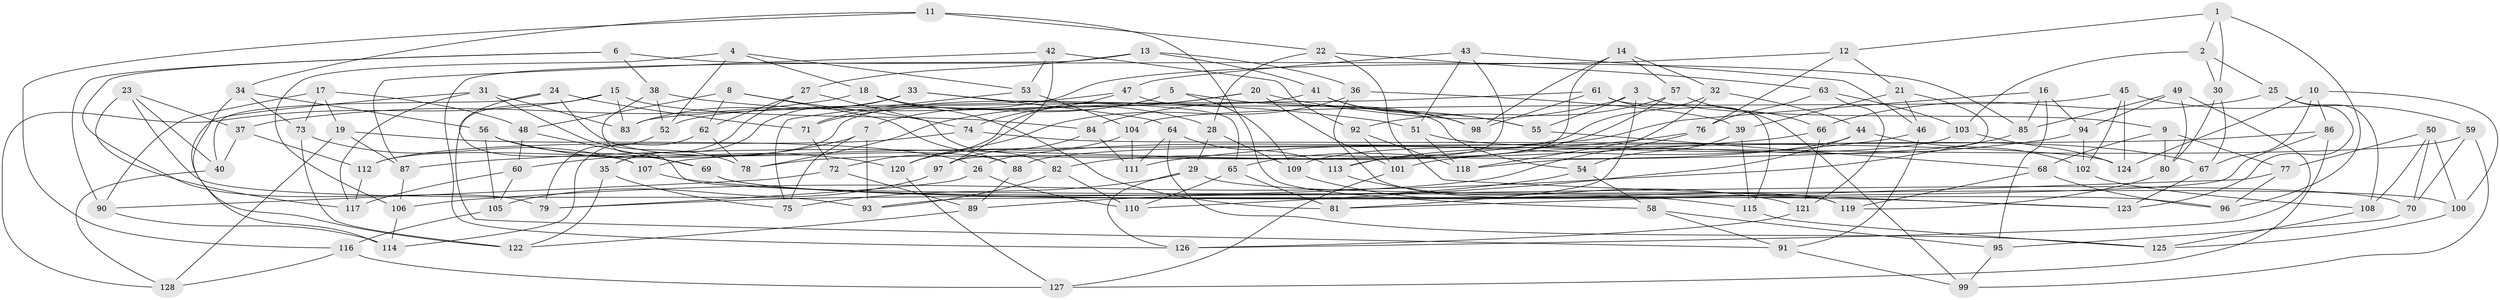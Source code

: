 // Generated by graph-tools (version 1.1) at 2025/58/03/09/25 04:58:15]
// undirected, 128 vertices, 256 edges
graph export_dot {
graph [start="1"]
  node [color=gray90,style=filled];
  1;
  2;
  3;
  4;
  5;
  6;
  7;
  8;
  9;
  10;
  11;
  12;
  13;
  14;
  15;
  16;
  17;
  18;
  19;
  20;
  21;
  22;
  23;
  24;
  25;
  26;
  27;
  28;
  29;
  30;
  31;
  32;
  33;
  34;
  35;
  36;
  37;
  38;
  39;
  40;
  41;
  42;
  43;
  44;
  45;
  46;
  47;
  48;
  49;
  50;
  51;
  52;
  53;
  54;
  55;
  56;
  57;
  58;
  59;
  60;
  61;
  62;
  63;
  64;
  65;
  66;
  67;
  68;
  69;
  70;
  71;
  72;
  73;
  74;
  75;
  76;
  77;
  78;
  79;
  80;
  81;
  82;
  83;
  84;
  85;
  86;
  87;
  88;
  89;
  90;
  91;
  92;
  93;
  94;
  95;
  96;
  97;
  98;
  99;
  100;
  101;
  102;
  103;
  104;
  105;
  106;
  107;
  108;
  109;
  110;
  111;
  112;
  113;
  114;
  115;
  116;
  117;
  118;
  119;
  120;
  121;
  122;
  123;
  124;
  125;
  126;
  127;
  128;
  1 -- 96;
  1 -- 2;
  1 -- 30;
  1 -- 12;
  2 -- 25;
  2 -- 30;
  2 -- 103;
  3 -- 84;
  3 -- 9;
  3 -- 81;
  3 -- 55;
  4 -- 18;
  4 -- 52;
  4 -- 53;
  4 -- 106;
  5 -- 98;
  5 -- 109;
  5 -- 7;
  5 -- 71;
  6 -- 85;
  6 -- 79;
  6 -- 90;
  6 -- 38;
  7 -- 60;
  7 -- 93;
  7 -- 75;
  8 -- 48;
  8 -- 74;
  8 -- 62;
  8 -- 88;
  9 -- 68;
  9 -- 80;
  9 -- 77;
  10 -- 124;
  10 -- 67;
  10 -- 100;
  10 -- 86;
  11 -- 58;
  11 -- 34;
  11 -- 22;
  11 -- 116;
  12 -- 21;
  12 -- 71;
  12 -- 76;
  13 -- 36;
  13 -- 41;
  13 -- 27;
  13 -- 126;
  14 -- 57;
  14 -- 32;
  14 -- 98;
  14 -- 97;
  15 -- 128;
  15 -- 83;
  15 -- 91;
  15 -- 84;
  16 -- 94;
  16 -- 85;
  16 -- 26;
  16 -- 95;
  17 -- 19;
  17 -- 73;
  17 -- 48;
  17 -- 90;
  18 -- 28;
  18 -- 37;
  18 -- 81;
  19 -- 26;
  19 -- 128;
  19 -- 87;
  20 -- 55;
  20 -- 72;
  20 -- 78;
  20 -- 101;
  21 -- 46;
  21 -- 39;
  21 -- 118;
  22 -- 123;
  22 -- 63;
  22 -- 28;
  23 -- 40;
  23 -- 117;
  23 -- 37;
  23 -- 93;
  24 -- 107;
  24 -- 40;
  24 -- 88;
  24 -- 71;
  25 -- 123;
  25 -- 66;
  25 -- 108;
  26 -- 79;
  26 -- 110;
  27 -- 62;
  27 -- 35;
  27 -- 82;
  28 -- 109;
  28 -- 29;
  29 -- 126;
  29 -- 100;
  29 -- 75;
  30 -- 80;
  30 -- 67;
  31 -- 78;
  31 -- 117;
  31 -- 114;
  31 -- 83;
  32 -- 78;
  32 -- 118;
  32 -- 44;
  33 -- 64;
  33 -- 83;
  33 -- 65;
  33 -- 35;
  34 -- 56;
  34 -- 122;
  34 -- 73;
  35 -- 122;
  35 -- 75;
  36 -- 39;
  36 -- 120;
  36 -- 119;
  37 -- 40;
  37 -- 112;
  38 -- 51;
  38 -- 52;
  38 -- 119;
  39 -- 115;
  39 -- 54;
  40 -- 128;
  41 -- 98;
  41 -- 112;
  41 -- 55;
  42 -- 53;
  42 -- 92;
  42 -- 87;
  42 -- 97;
  43 -- 46;
  43 -- 47;
  43 -- 113;
  43 -- 51;
  44 -- 110;
  44 -- 102;
  44 -- 82;
  45 -- 59;
  45 -- 104;
  45 -- 102;
  45 -- 124;
  46 -- 111;
  46 -- 91;
  47 -- 52;
  47 -- 54;
  47 -- 74;
  48 -- 60;
  48 -- 69;
  49 -- 126;
  49 -- 80;
  49 -- 85;
  49 -- 94;
  50 -- 108;
  50 -- 70;
  50 -- 77;
  50 -- 100;
  51 -- 118;
  51 -- 67;
  52 -- 79;
  53 -- 104;
  53 -- 75;
  54 -- 58;
  54 -- 89;
  55 -- 68;
  56 -- 120;
  56 -- 105;
  56 -- 69;
  57 -- 65;
  57 -- 66;
  57 -- 92;
  58 -- 95;
  58 -- 91;
  59 -- 88;
  59 -- 99;
  59 -- 70;
  60 -- 105;
  60 -- 117;
  61 -- 83;
  61 -- 115;
  61 -- 98;
  61 -- 99;
  62 -- 114;
  62 -- 78;
  63 -- 121;
  63 -- 76;
  63 -- 103;
  64 -- 111;
  64 -- 113;
  64 -- 125;
  65 -- 110;
  65 -- 81;
  66 -- 121;
  66 -- 87;
  67 -- 123;
  68 -- 119;
  68 -- 96;
  69 -- 70;
  69 -- 96;
  70 -- 95;
  71 -- 72;
  72 -- 90;
  72 -- 89;
  73 -- 107;
  73 -- 122;
  74 -- 124;
  74 -- 112;
  76 -- 79;
  76 -- 113;
  77 -- 96;
  77 -- 81;
  80 -- 119;
  82 -- 93;
  82 -- 110;
  84 -- 97;
  84 -- 111;
  85 -- 106;
  86 -- 93;
  86 -- 127;
  86 -- 107;
  87 -- 106;
  88 -- 89;
  89 -- 122;
  90 -- 114;
  91 -- 99;
  92 -- 101;
  92 -- 118;
  94 -- 101;
  94 -- 102;
  95 -- 99;
  97 -- 105;
  100 -- 125;
  101 -- 127;
  102 -- 108;
  103 -- 109;
  103 -- 124;
  104 -- 120;
  104 -- 111;
  105 -- 116;
  106 -- 114;
  107 -- 123;
  108 -- 125;
  109 -- 115;
  112 -- 117;
  113 -- 121;
  115 -- 125;
  116 -- 128;
  116 -- 127;
  120 -- 127;
  121 -- 126;
}
